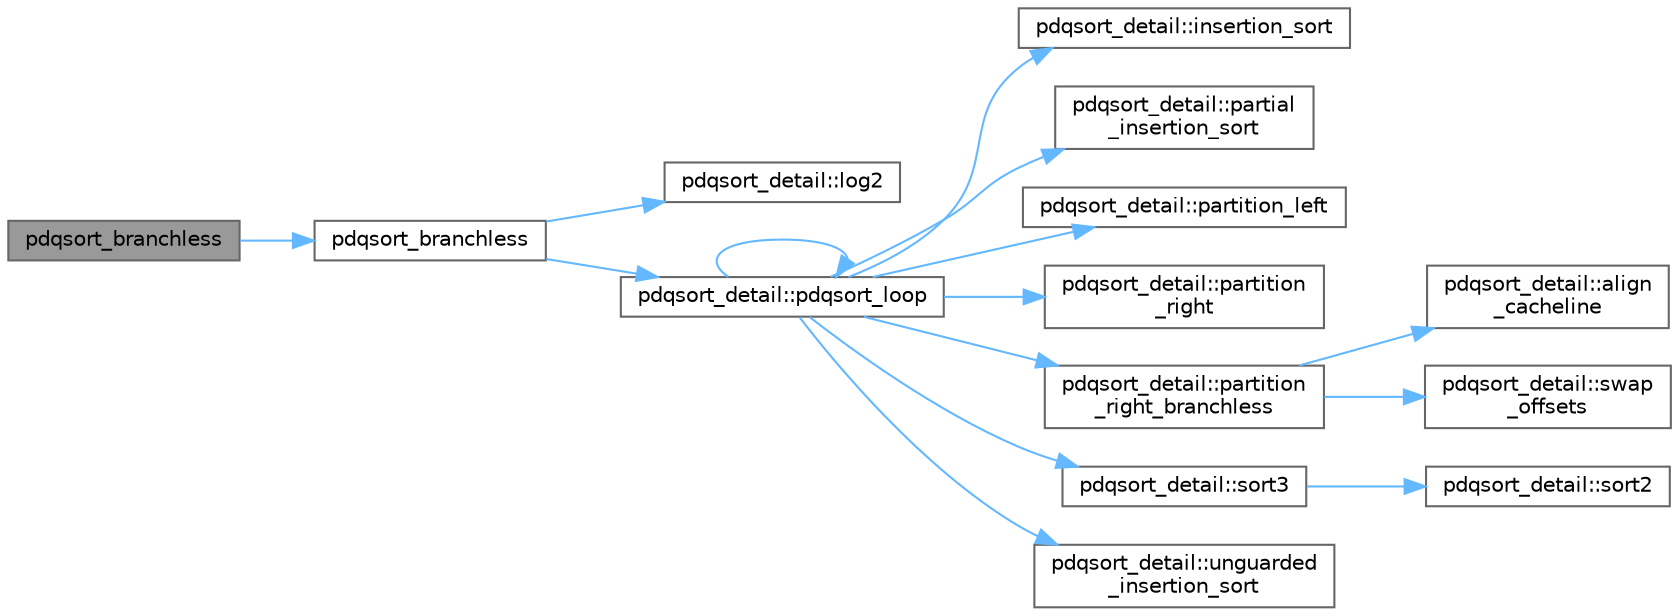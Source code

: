 digraph "pdqsort_branchless"
{
 // LATEX_PDF_SIZE
  bgcolor="transparent";
  edge [fontname=Helvetica,fontsize=10,labelfontname=Helvetica,labelfontsize=10];
  node [fontname=Helvetica,fontsize=10,shape=box,height=0.2,width=0.4];
  rankdir="LR";
  Node1 [id="Node000001",label="pdqsort_branchless",height=0.2,width=0.4,color="gray40", fillcolor="grey60", style="filled", fontcolor="black",tooltip=" "];
  Node1 -> Node2 [id="edge15_Node000001_Node000002",color="steelblue1",style="solid",tooltip=" "];
  Node2 [id="Node000002",label="pdqsort_branchless",height=0.2,width=0.4,color="grey40", fillcolor="white", style="filled",URL="$pdqsort_8h.html#a29ab6c05f20769083e8140b392c41189",tooltip=" "];
  Node2 -> Node3 [id="edge16_Node000002_Node000003",color="steelblue1",style="solid",tooltip=" "];
  Node3 [id="Node000003",label="pdqsort_detail::log2",height=0.2,width=0.4,color="grey40", fillcolor="white", style="filled",URL="$namespacepdqsort__detail.html#a92efcfdf1e8d68b3874edff8b80076ed",tooltip=" "];
  Node2 -> Node4 [id="edge17_Node000002_Node000004",color="steelblue1",style="solid",tooltip=" "];
  Node4 [id="Node000004",label="pdqsort_detail::pdqsort_loop",height=0.2,width=0.4,color="grey40", fillcolor="white", style="filled",URL="$namespacepdqsort__detail.html#a2c5ecdf1abb3b6e3fc02cd157512ac11",tooltip=" "];
  Node4 -> Node5 [id="edge18_Node000004_Node000005",color="steelblue1",style="solid",tooltip=" "];
  Node5 [id="Node000005",label="pdqsort_detail::insertion_sort",height=0.2,width=0.4,color="grey40", fillcolor="white", style="filled",URL="$namespacepdqsort__detail.html#adc095280baf9194391b8fd781bf22c05",tooltip=" "];
  Node4 -> Node6 [id="edge19_Node000004_Node000006",color="steelblue1",style="solid",tooltip=" "];
  Node6 [id="Node000006",label="pdqsort_detail::partial\l_insertion_sort",height=0.2,width=0.4,color="grey40", fillcolor="white", style="filled",URL="$namespacepdqsort__detail.html#a01d434ba2a54a3abc238517e4cb7519a",tooltip=" "];
  Node4 -> Node7 [id="edge20_Node000004_Node000007",color="steelblue1",style="solid",tooltip=" "];
  Node7 [id="Node000007",label="pdqsort_detail::partition_left",height=0.2,width=0.4,color="grey40", fillcolor="white", style="filled",URL="$namespacepdqsort__detail.html#af7961c01faadc35189ac84f9b03e837f",tooltip=" "];
  Node4 -> Node8 [id="edge21_Node000004_Node000008",color="steelblue1",style="solid",tooltip=" "];
  Node8 [id="Node000008",label="pdqsort_detail::partition\l_right",height=0.2,width=0.4,color="grey40", fillcolor="white", style="filled",URL="$namespacepdqsort__detail.html#a0a55eeeaaea5faef67766c6b65ccfd2e",tooltip=" "];
  Node4 -> Node9 [id="edge22_Node000004_Node000009",color="steelblue1",style="solid",tooltip=" "];
  Node9 [id="Node000009",label="pdqsort_detail::partition\l_right_branchless",height=0.2,width=0.4,color="grey40", fillcolor="white", style="filled",URL="$namespacepdqsort__detail.html#ae07c959114ecfa16ecafac5996f3ff26",tooltip=" "];
  Node9 -> Node10 [id="edge23_Node000009_Node000010",color="steelblue1",style="solid",tooltip=" "];
  Node10 [id="Node000010",label="pdqsort_detail::align\l_cacheline",height=0.2,width=0.4,color="grey40", fillcolor="white", style="filled",URL="$namespacepdqsort__detail.html#a9c14c46c400c3d91db14fb6500d576a0",tooltip=" "];
  Node9 -> Node11 [id="edge24_Node000009_Node000011",color="steelblue1",style="solid",tooltip=" "];
  Node11 [id="Node000011",label="pdqsort_detail::swap\l_offsets",height=0.2,width=0.4,color="grey40", fillcolor="white", style="filled",URL="$namespacepdqsort__detail.html#a9fb8c4c6e7cae1781d127e70e47a8016",tooltip=" "];
  Node4 -> Node4 [id="edge25_Node000004_Node000004",color="steelblue1",style="solid",tooltip=" "];
  Node4 -> Node12 [id="edge26_Node000004_Node000012",color="steelblue1",style="solid",tooltip=" "];
  Node12 [id="Node000012",label="pdqsort_detail::sort3",height=0.2,width=0.4,color="grey40", fillcolor="white", style="filled",URL="$namespacepdqsort__detail.html#ae1afda154c9e98c0f24589f4aa5f703f",tooltip=" "];
  Node12 -> Node13 [id="edge27_Node000012_Node000013",color="steelblue1",style="solid",tooltip=" "];
  Node13 [id="Node000013",label="pdqsort_detail::sort2",height=0.2,width=0.4,color="grey40", fillcolor="white", style="filled",URL="$namespacepdqsort__detail.html#a3daafaa0f44a7507d138749b7311dcaa",tooltip=" "];
  Node4 -> Node14 [id="edge28_Node000004_Node000014",color="steelblue1",style="solid",tooltip=" "];
  Node14 [id="Node000014",label="pdqsort_detail::unguarded\l_insertion_sort",height=0.2,width=0.4,color="grey40", fillcolor="white", style="filled",URL="$namespacepdqsort__detail.html#a3f1c34cdc137010052833aa50f03950d",tooltip=" "];
}
